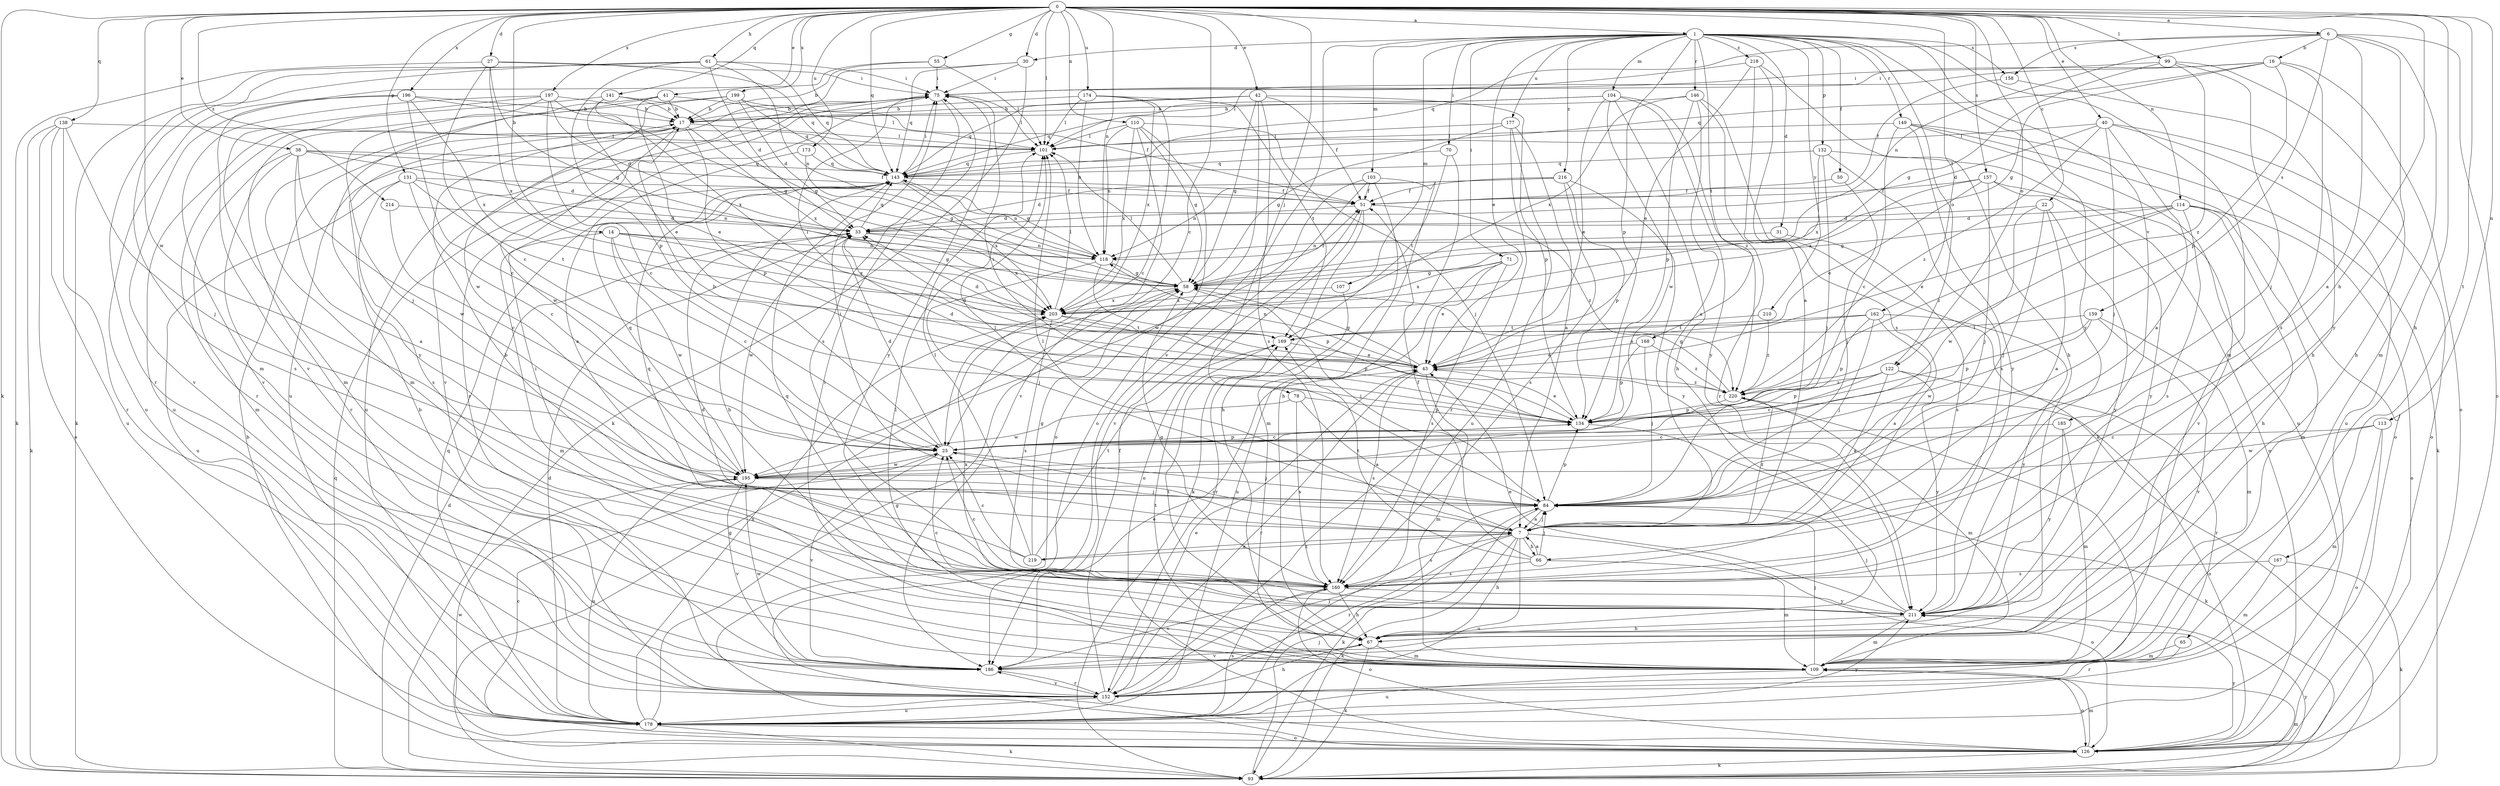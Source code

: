 strict digraph  {
0;
1;
6;
7;
14;
16;
17;
22;
25;
27;
30;
31;
33;
38;
40;
41;
42;
43;
50;
51;
55;
58;
61;
65;
66;
67;
70;
71;
75;
78;
84;
93;
99;
101;
103;
104;
107;
109;
110;
113;
114;
118;
122;
126;
131;
132;
134;
138;
141;
143;
146;
149;
152;
157;
158;
159;
160;
162;
167;
168;
169;
173;
174;
177;
178;
185;
186;
195;
196;
197;
199;
203;
210;
211;
214;
216;
218;
219;
220;
0 -> 1  [label=a];
0 -> 6  [label=a];
0 -> 14  [label=b];
0 -> 22  [label=c];
0 -> 25  [label=c];
0 -> 27  [label=d];
0 -> 30  [label=d];
0 -> 38  [label=e];
0 -> 40  [label=e];
0 -> 41  [label=e];
0 -> 42  [label=e];
0 -> 55  [label=g];
0 -> 61  [label=h];
0 -> 65  [label=h];
0 -> 66  [label=h];
0 -> 78  [label=j];
0 -> 93  [label=k];
0 -> 99  [label=l];
0 -> 101  [label=l];
0 -> 110  [label=n];
0 -> 113  [label=n];
0 -> 114  [label=n];
0 -> 118  [label=n];
0 -> 122  [label=o];
0 -> 131  [label=p];
0 -> 138  [label=q];
0 -> 141  [label=q];
0 -> 143  [label=q];
0 -> 157  [label=s];
0 -> 162  [label=t];
0 -> 167  [label=t];
0 -> 173  [label=u];
0 -> 174  [label=u];
0 -> 195  [label=w];
0 -> 196  [label=x];
0 -> 197  [label=x];
0 -> 199  [label=x];
0 -> 214  [label=z];
1 -> 30  [label=d];
1 -> 31  [label=d];
1 -> 43  [label=e];
1 -> 50  [label=f];
1 -> 70  [label=i];
1 -> 71  [label=i];
1 -> 103  [label=m];
1 -> 104  [label=m];
1 -> 107  [label=m];
1 -> 109  [label=m];
1 -> 122  [label=o];
1 -> 132  [label=p];
1 -> 134  [label=p];
1 -> 146  [label=r];
1 -> 149  [label=r];
1 -> 158  [label=s];
1 -> 168  [label=t];
1 -> 177  [label=u];
1 -> 185  [label=v];
1 -> 186  [label=v];
1 -> 210  [label=y];
1 -> 211  [label=y];
1 -> 216  [label=z];
1 -> 218  [label=z];
6 -> 7  [label=a];
6 -> 16  [label=b];
6 -> 109  [label=m];
6 -> 118  [label=n];
6 -> 126  [label=o];
6 -> 143  [label=q];
6 -> 158  [label=s];
6 -> 159  [label=s];
6 -> 211  [label=y];
7 -> 25  [label=c];
7 -> 66  [label=h];
7 -> 67  [label=h];
7 -> 75  [label=i];
7 -> 84  [label=j];
7 -> 93  [label=k];
7 -> 101  [label=l];
7 -> 126  [label=o];
7 -> 152  [label=r];
7 -> 160  [label=s];
7 -> 178  [label=u];
7 -> 219  [label=z];
7 -> 220  [label=z];
14 -> 25  [label=c];
14 -> 58  [label=g];
14 -> 109  [label=m];
14 -> 118  [label=n];
14 -> 195  [label=w];
14 -> 203  [label=x];
16 -> 58  [label=g];
16 -> 75  [label=i];
16 -> 101  [label=l];
16 -> 126  [label=o];
16 -> 134  [label=p];
16 -> 143  [label=q];
16 -> 160  [label=s];
17 -> 101  [label=l];
17 -> 134  [label=p];
17 -> 152  [label=r];
17 -> 195  [label=w];
17 -> 203  [label=x];
22 -> 7  [label=a];
22 -> 33  [label=d];
22 -> 84  [label=j];
22 -> 195  [label=w];
22 -> 211  [label=y];
25 -> 17  [label=b];
25 -> 33  [label=d];
25 -> 84  [label=j];
25 -> 134  [label=p];
25 -> 186  [label=v];
25 -> 195  [label=w];
27 -> 25  [label=c];
27 -> 58  [label=g];
27 -> 75  [label=i];
27 -> 93  [label=k];
27 -> 143  [label=q];
27 -> 203  [label=x];
30 -> 75  [label=i];
30 -> 93  [label=k];
30 -> 143  [label=q];
30 -> 178  [label=u];
31 -> 118  [label=n];
31 -> 160  [label=s];
33 -> 118  [label=n];
33 -> 143  [label=q];
33 -> 195  [label=w];
33 -> 203  [label=x];
38 -> 7  [label=a];
38 -> 33  [label=d];
38 -> 51  [label=f];
38 -> 109  [label=m];
38 -> 143  [label=q];
38 -> 160  [label=s];
38 -> 195  [label=w];
40 -> 7  [label=a];
40 -> 33  [label=d];
40 -> 84  [label=j];
40 -> 101  [label=l];
40 -> 126  [label=o];
40 -> 178  [label=u];
40 -> 220  [label=z];
41 -> 17  [label=b];
41 -> 43  [label=e];
41 -> 101  [label=l];
41 -> 152  [label=r];
41 -> 211  [label=y];
42 -> 17  [label=b];
42 -> 51  [label=f];
42 -> 58  [label=g];
42 -> 126  [label=o];
42 -> 134  [label=p];
42 -> 143  [label=q];
42 -> 160  [label=s];
43 -> 33  [label=d];
43 -> 58  [label=g];
43 -> 75  [label=i];
43 -> 109  [label=m];
43 -> 118  [label=n];
43 -> 152  [label=r];
43 -> 160  [label=s];
43 -> 220  [label=z];
50 -> 51  [label=f];
50 -> 84  [label=j];
51 -> 33  [label=d];
51 -> 93  [label=k];
51 -> 126  [label=o];
51 -> 220  [label=z];
55 -> 17  [label=b];
55 -> 75  [label=i];
55 -> 101  [label=l];
55 -> 186  [label=v];
58 -> 51  [label=f];
58 -> 84  [label=j];
58 -> 101  [label=l];
58 -> 203  [label=x];
61 -> 33  [label=d];
61 -> 75  [label=i];
61 -> 93  [label=k];
61 -> 109  [label=m];
61 -> 118  [label=n];
61 -> 134  [label=p];
61 -> 143  [label=q];
61 -> 152  [label=r];
65 -> 109  [label=m];
65 -> 152  [label=r];
66 -> 7  [label=a];
66 -> 51  [label=f];
66 -> 84  [label=j];
66 -> 109  [label=m];
66 -> 160  [label=s];
66 -> 169  [label=t];
67 -> 75  [label=i];
67 -> 93  [label=k];
67 -> 109  [label=m];
67 -> 169  [label=t];
67 -> 186  [label=v];
70 -> 67  [label=h];
70 -> 143  [label=q];
70 -> 169  [label=t];
71 -> 43  [label=e];
71 -> 58  [label=g];
71 -> 160  [label=s];
71 -> 178  [label=u];
71 -> 203  [label=x];
75 -> 17  [label=b];
75 -> 101  [label=l];
75 -> 152  [label=r];
75 -> 160  [label=s];
75 -> 178  [label=u];
75 -> 186  [label=v];
75 -> 211  [label=y];
78 -> 7  [label=a];
78 -> 134  [label=p];
78 -> 160  [label=s];
78 -> 195  [label=w];
84 -> 7  [label=a];
84 -> 93  [label=k];
84 -> 101  [label=l];
84 -> 134  [label=p];
93 -> 33  [label=d];
93 -> 58  [label=g];
93 -> 84  [label=j];
93 -> 109  [label=m];
93 -> 143  [label=q];
93 -> 211  [label=y];
99 -> 58  [label=g];
99 -> 67  [label=h];
99 -> 75  [label=i];
99 -> 84  [label=j];
99 -> 220  [label=z];
101 -> 143  [label=q];
103 -> 51  [label=f];
103 -> 67  [label=h];
103 -> 109  [label=m];
103 -> 186  [label=v];
103 -> 195  [label=w];
104 -> 17  [label=b];
104 -> 43  [label=e];
104 -> 67  [label=h];
104 -> 143  [label=q];
104 -> 195  [label=w];
104 -> 211  [label=y];
104 -> 220  [label=z];
107 -> 152  [label=r];
107 -> 203  [label=x];
109 -> 75  [label=i];
109 -> 84  [label=j];
109 -> 101  [label=l];
109 -> 126  [label=o];
109 -> 169  [label=t];
109 -> 178  [label=u];
110 -> 58  [label=g];
110 -> 84  [label=j];
110 -> 101  [label=l];
110 -> 118  [label=n];
110 -> 126  [label=o];
110 -> 186  [label=v];
110 -> 203  [label=x];
113 -> 25  [label=c];
113 -> 109  [label=m];
113 -> 126  [label=o];
113 -> 195  [label=w];
114 -> 33  [label=d];
114 -> 43  [label=e];
114 -> 58  [label=g];
114 -> 67  [label=h];
114 -> 109  [label=m];
114 -> 126  [label=o];
114 -> 160  [label=s];
114 -> 220  [label=z];
118 -> 58  [label=g];
118 -> 84  [label=j];
118 -> 134  [label=p];
118 -> 143  [label=q];
122 -> 7  [label=a];
122 -> 25  [label=c];
122 -> 134  [label=p];
122 -> 152  [label=r];
122 -> 211  [label=y];
122 -> 220  [label=z];
126 -> 17  [label=b];
126 -> 25  [label=c];
126 -> 93  [label=k];
126 -> 109  [label=m];
126 -> 195  [label=w];
126 -> 211  [label=y];
131 -> 25  [label=c];
131 -> 51  [label=f];
131 -> 118  [label=n];
131 -> 160  [label=s];
131 -> 169  [label=t];
131 -> 178  [label=u];
132 -> 84  [label=j];
132 -> 126  [label=o];
132 -> 143  [label=q];
132 -> 160  [label=s];
132 -> 203  [label=x];
134 -> 25  [label=c];
134 -> 43  [label=e];
134 -> 75  [label=i];
134 -> 93  [label=k];
138 -> 84  [label=j];
138 -> 93  [label=k];
138 -> 101  [label=l];
138 -> 126  [label=o];
138 -> 152  [label=r];
138 -> 178  [label=u];
141 -> 17  [label=b];
141 -> 43  [label=e];
141 -> 58  [label=g];
141 -> 178  [label=u];
141 -> 203  [label=x];
143 -> 51  [label=f];
143 -> 67  [label=h];
143 -> 75  [label=i];
143 -> 118  [label=n];
143 -> 203  [label=x];
146 -> 7  [label=a];
146 -> 17  [label=b];
146 -> 93  [label=k];
146 -> 134  [label=p];
146 -> 152  [label=r];
146 -> 203  [label=x];
149 -> 25  [label=c];
149 -> 93  [label=k];
149 -> 101  [label=l];
149 -> 126  [label=o];
149 -> 178  [label=u];
149 -> 211  [label=y];
152 -> 17  [label=b];
152 -> 43  [label=e];
152 -> 51  [label=f];
152 -> 67  [label=h];
152 -> 84  [label=j];
152 -> 178  [label=u];
152 -> 186  [label=v];
157 -> 43  [label=e];
157 -> 51  [label=f];
157 -> 84  [label=j];
157 -> 186  [label=v];
157 -> 203  [label=x];
157 -> 211  [label=y];
158 -> 51  [label=f];
158 -> 67  [label=h];
159 -> 109  [label=m];
159 -> 134  [label=p];
159 -> 169  [label=t];
159 -> 186  [label=v];
159 -> 195  [label=w];
160 -> 17  [label=b];
160 -> 25  [label=c];
160 -> 33  [label=d];
160 -> 58  [label=g];
160 -> 67  [label=h];
160 -> 126  [label=o];
160 -> 186  [label=v];
160 -> 211  [label=y];
162 -> 7  [label=a];
162 -> 43  [label=e];
162 -> 84  [label=j];
162 -> 134  [label=p];
162 -> 169  [label=t];
162 -> 211  [label=y];
167 -> 93  [label=k];
167 -> 109  [label=m];
167 -> 160  [label=s];
168 -> 43  [label=e];
168 -> 84  [label=j];
168 -> 134  [label=p];
168 -> 220  [label=z];
169 -> 33  [label=d];
169 -> 43  [label=e];
173 -> 7  [label=a];
173 -> 58  [label=g];
173 -> 143  [label=q];
174 -> 17  [label=b];
174 -> 25  [label=c];
174 -> 101  [label=l];
174 -> 118  [label=n];
174 -> 169  [label=t];
174 -> 203  [label=x];
177 -> 7  [label=a];
177 -> 58  [label=g];
177 -> 101  [label=l];
177 -> 152  [label=r];
177 -> 178  [label=u];
178 -> 33  [label=d];
178 -> 58  [label=g];
178 -> 93  [label=k];
178 -> 126  [label=o];
178 -> 143  [label=q];
178 -> 160  [label=s];
178 -> 203  [label=x];
178 -> 211  [label=y];
185 -> 25  [label=c];
185 -> 109  [label=m];
185 -> 211  [label=y];
186 -> 43  [label=e];
186 -> 152  [label=r];
186 -> 195  [label=w];
195 -> 84  [label=j];
195 -> 143  [label=q];
195 -> 178  [label=u];
195 -> 186  [label=v];
196 -> 17  [label=b];
196 -> 25  [label=c];
196 -> 101  [label=l];
196 -> 178  [label=u];
196 -> 186  [label=v];
196 -> 203  [label=x];
197 -> 17  [label=b];
197 -> 25  [label=c];
197 -> 33  [label=d];
197 -> 58  [label=g];
197 -> 84  [label=j];
197 -> 109  [label=m];
197 -> 186  [label=v];
199 -> 17  [label=b];
199 -> 33  [label=d];
199 -> 51  [label=f];
199 -> 109  [label=m];
199 -> 143  [label=q];
199 -> 195  [label=w];
203 -> 101  [label=l];
203 -> 134  [label=p];
203 -> 160  [label=s];
203 -> 169  [label=t];
210 -> 169  [label=t];
210 -> 220  [label=z];
211 -> 25  [label=c];
211 -> 43  [label=e];
211 -> 67  [label=h];
211 -> 84  [label=j];
211 -> 109  [label=m];
211 -> 143  [label=q];
211 -> 203  [label=x];
214 -> 25  [label=c];
214 -> 33  [label=d];
216 -> 33  [label=d];
216 -> 51  [label=f];
216 -> 118  [label=n];
216 -> 134  [label=p];
216 -> 160  [label=s];
216 -> 211  [label=y];
218 -> 7  [label=a];
218 -> 43  [label=e];
218 -> 67  [label=h];
218 -> 75  [label=i];
218 -> 160  [label=s];
219 -> 7  [label=a];
219 -> 25  [label=c];
219 -> 58  [label=g];
219 -> 101  [label=l];
219 -> 143  [label=q];
219 -> 169  [label=t];
220 -> 33  [label=d];
220 -> 58  [label=g];
220 -> 109  [label=m];
220 -> 126  [label=o];
220 -> 134  [label=p];
}
